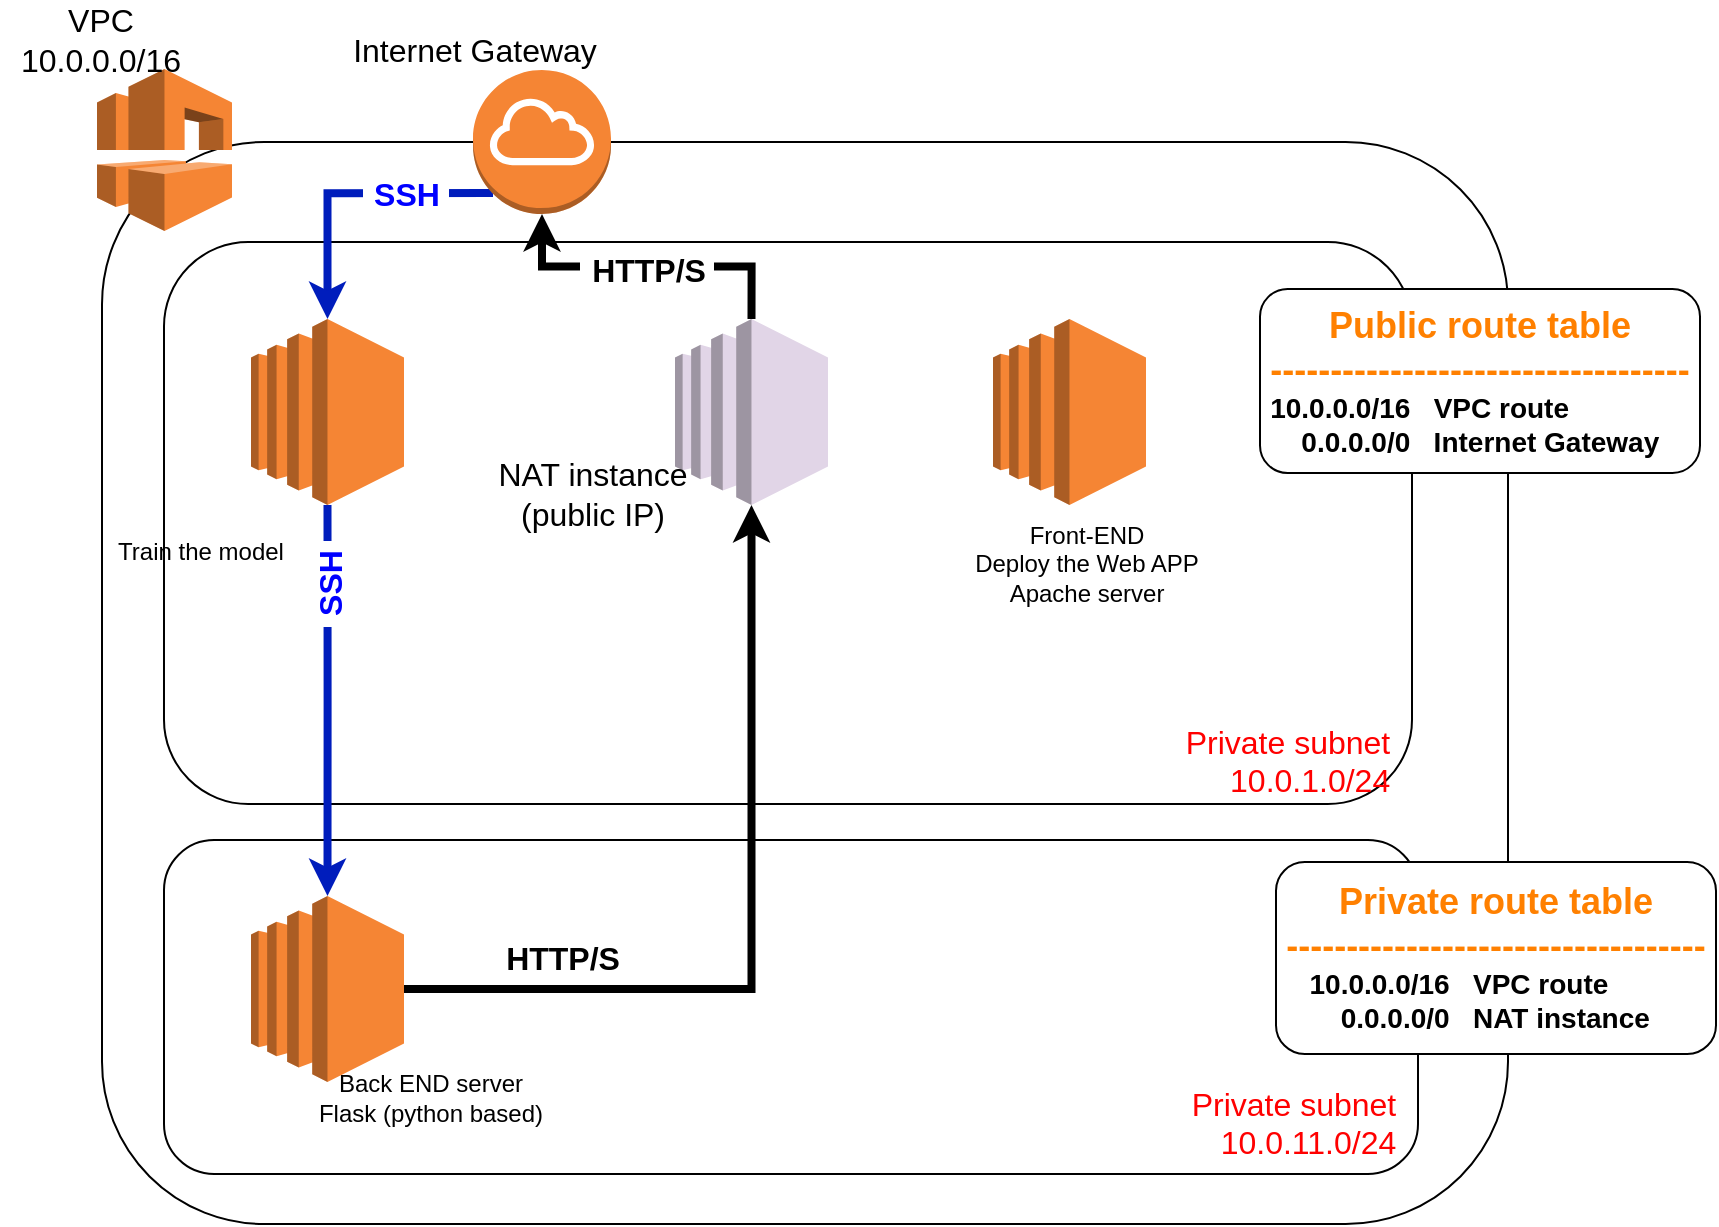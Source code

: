 <mxfile version="12.3.9" type="device" pages="1"><diagram id="bd9LA1yKrdycOWEgIaqt" name="Page-1"><mxGraphModel dx="1440" dy="651" grid="0" gridSize="10" guides="1" tooltips="1" connect="1" arrows="1" fold="1" page="0" pageScale="1" pageWidth="827" pageHeight="1169" math="0" shadow="0"><root><mxCell id="0"/><mxCell id="1" parent="0"/><mxCell id="eHh_Ang0BzK_vVFwq7tM-1" value="" style="rounded=1;whiteSpace=wrap;html=1;" parent="1" vertex="1"><mxGeometry y="110" width="703" height="541" as="geometry"/></mxCell><mxCell id="eHh_Ang0BzK_vVFwq7tM-11" value="&lt;div align=&quot;right&quot;&gt;&lt;br&gt;&lt;/div&gt;&lt;div align=&quot;right&quot;&gt;&lt;br&gt;&lt;/div&gt;&lt;div align=&quot;right&quot;&gt;&lt;br&gt;&lt;/div&gt;&lt;div align=&quot;right&quot;&gt;&lt;br&gt;&lt;/div&gt;&lt;div align=&quot;right&quot;&gt;&lt;br&gt;&lt;/div&gt;&lt;div align=&quot;right&quot;&gt;&lt;br&gt;&lt;/div&gt;&lt;div align=&quot;right&quot;&gt;&lt;br&gt;&lt;/div&gt;&lt;div align=&quot;right&quot;&gt;&lt;br&gt;&lt;/div&gt;&lt;div style=&quot;font-size: 16px&quot; align=&quot;right&quot;&gt;&lt;font color=&quot;#FF0000&quot;&gt;Private subnet&amp;nbsp;&amp;nbsp; &lt;br&gt;&lt;/font&gt;&lt;/div&gt;&lt;div style=&quot;font-size: 16px&quot; align=&quot;right&quot;&gt;&lt;font color=&quot;#FF0000&quot;&gt;10.0.11.0/24 &amp;nbsp;&lt;/font&gt; &lt;br&gt;&lt;/div&gt;" style="rounded=1;whiteSpace=wrap;html=1;fillColor=none;align=right;" parent="1" vertex="1"><mxGeometry x="31" y="459" width="627" height="167" as="geometry"/></mxCell><mxCell id="eHh_Ang0BzK_vVFwq7tM-10" value="&lt;div&gt;&lt;font color=&quot;#FF0000&quot;&gt;&lt;br&gt;&lt;/font&gt;&lt;/div&gt;&lt;div&gt;&lt;font color=&quot;#FF0000&quot;&gt;&lt;br&gt;&lt;/font&gt;&lt;/div&gt;&lt;div&gt;&lt;font color=&quot;#FF0000&quot;&gt;&lt;br&gt;&lt;/font&gt;&lt;/div&gt;&lt;div&gt;&lt;font color=&quot;#FF0000&quot;&gt;&lt;br&gt;&lt;/font&gt;&lt;/div&gt;&lt;div&gt;&lt;font color=&quot;#FF0000&quot;&gt;&lt;br&gt;&lt;/font&gt;&lt;/div&gt;&lt;div&gt;&lt;font color=&quot;#FF0000&quot;&gt;&lt;br&gt;&lt;/font&gt;&lt;/div&gt;&lt;div&gt;&lt;font color=&quot;#FF0000&quot;&gt;&lt;br&gt;&lt;/font&gt;&lt;/div&gt;&lt;div&gt;&lt;font color=&quot;#FF0000&quot;&gt;&lt;br&gt;&lt;/font&gt;&lt;/div&gt;&lt;div&gt;&lt;font color=&quot;#FF0000&quot;&gt;&lt;br&gt;&lt;/font&gt;&lt;/div&gt;&lt;div&gt;&lt;font color=&quot;#FF0000&quot;&gt;&lt;br&gt;&lt;/font&gt;&lt;/div&gt;&lt;div style=&quot;font-size: 16px&quot;&gt;&lt;font color=&quot;#FF0000&quot;&gt;Private subnet&amp;nbsp;&amp;nbsp; &lt;br&gt;&lt;/font&gt;&lt;/div&gt;&lt;div style=&quot;font-size: 16px&quot;&gt;&lt;font color=&quot;#FF0000&quot;&gt;10.0.1.0/24 &amp;nbsp; &lt;/font&gt;&lt;/div&gt;" style="rounded=1;whiteSpace=wrap;html=1;fillColor=none;align=right;verticalAlign=bottom;" parent="1" vertex="1"><mxGeometry x="31" y="160" width="624" height="281" as="geometry"/></mxCell><mxCell id="eHh_Ang0BzK_vVFwq7tM-4" value="" style="outlineConnect=0;dashed=0;verticalLabelPosition=bottom;verticalAlign=top;align=center;html=1;shape=mxgraph.aws3.vpc;fillColor=#F58534;gradientColor=none;" parent="1" vertex="1"><mxGeometry x="-2.5" y="73.5" width="67.5" height="81" as="geometry"/></mxCell><mxCell id="eHh_Ang0BzK_vVFwq7tM-15" style="edgeStyle=orthogonalEdgeStyle;rounded=0;orthogonalLoop=1;jettySize=auto;html=1;exitX=0.145;exitY=0.855;exitDx=0;exitDy=0;exitPerimeter=0;strokeWidth=4;fillColor=#0050ef;strokeColor=#001DBC;" parent="1" source="eHh_Ang0BzK_vVFwq7tM-5" target="eHh_Ang0BzK_vVFwq7tM-6" edge="1"><mxGeometry relative="1" as="geometry"/></mxCell><mxCell id="eHh_Ang0BzK_vVFwq7tM-5" value="" style="outlineConnect=0;dashed=0;verticalLabelPosition=bottom;verticalAlign=top;align=center;html=1;shape=mxgraph.aws3.internet_gateway;fillColor=#F58534;gradientColor=none;" parent="1" vertex="1"><mxGeometry x="185.5" y="74" width="69" height="72" as="geometry"/></mxCell><mxCell id="eHh_Ang0BzK_vVFwq7tM-16" style="edgeStyle=orthogonalEdgeStyle;rounded=0;orthogonalLoop=1;jettySize=auto;html=1;exitX=0.5;exitY=1;exitDx=0;exitDy=0;exitPerimeter=0;strokeWidth=4;fillColor=#0050ef;strokeColor=#001DBC;" parent="1" source="eHh_Ang0BzK_vVFwq7tM-6" target="eHh_Ang0BzK_vVFwq7tM-8" edge="1"><mxGeometry relative="1" as="geometry"/></mxCell><mxCell id="eHh_Ang0BzK_vVFwq7tM-6" value="" style="outlineConnect=0;dashed=0;verticalLabelPosition=bottom;verticalAlign=top;align=center;html=1;shape=mxgraph.aws3.ec2;fillColor=#F58534;gradientColor=none;" parent="1" vertex="1"><mxGeometry x="74.5" y="198.5" width="76.5" height="93" as="geometry"/></mxCell><mxCell id="eHh_Ang0BzK_vVFwq7tM-17" style="edgeStyle=orthogonalEdgeStyle;rounded=0;orthogonalLoop=1;jettySize=auto;html=1;exitX=1;exitY=0.5;exitDx=0;exitDy=0;exitPerimeter=0;strokeWidth=4;" parent="1" source="eHh_Ang0BzK_vVFwq7tM-8" target="eHh_Ang0BzK_vVFwq7tM-9" edge="1"><mxGeometry relative="1" as="geometry"/></mxCell><mxCell id="eHh_Ang0BzK_vVFwq7tM-8" value="" style="outlineConnect=0;dashed=0;verticalLabelPosition=bottom;verticalAlign=top;align=center;html=1;shape=mxgraph.aws3.ec2;fillColor=#F58534;gradientColor=none;" parent="1" vertex="1"><mxGeometry x="74.5" y="487" width="76.5" height="93" as="geometry"/></mxCell><mxCell id="eHh_Ang0BzK_vVFwq7tM-18" style="edgeStyle=orthogonalEdgeStyle;rounded=0;orthogonalLoop=1;jettySize=auto;html=1;exitX=0.5;exitY=0;exitDx=0;exitDy=0;exitPerimeter=0;entryX=0.5;entryY=1;entryDx=0;entryDy=0;entryPerimeter=0;strokeWidth=4;" parent="1" source="eHh_Ang0BzK_vVFwq7tM-9" target="eHh_Ang0BzK_vVFwq7tM-5" edge="1"><mxGeometry relative="1" as="geometry"/></mxCell><mxCell id="eHh_Ang0BzK_vVFwq7tM-9" value="" style="outlineConnect=0;dashed=0;verticalLabelPosition=bottom;verticalAlign=top;align=center;html=1;shape=mxgraph.aws3.ec2;fillColor=#e1d5e7;strokeColor=#9673a6;" parent="1" vertex="1"><mxGeometry x="286.5" y="198.5" width="76.5" height="93" as="geometry"/></mxCell><mxCell id="eHh_Ang0BzK_vVFwq7tM-19" value="&lt;div align=&quot;center&quot;&gt;&lt;font style=&quot;font-size: 18px&quot; color=&quot;#FF8000&quot;&gt;Public route table&lt;/font&gt;&lt;/div&gt;&lt;div style=&quot;font-size: 14px&quot; align=&quot;left&quot;&gt;&lt;font style=&quot;font-size: 18px&quot; color=&quot;#FF8000&quot;&gt;-----------------------------------&lt;/font&gt;&lt;/div&gt;&lt;div style=&quot;font-size: 14px&quot; align=&quot;left&quot;&gt;&lt;font style=&quot;font-size: 14px&quot;&gt;10.0.0.0/16&amp;nbsp;&amp;nbsp; VPC route&lt;br&gt;&lt;/font&gt;&lt;/div&gt;&lt;div style=&quot;font-size: 14px&quot; align=&quot;left&quot;&gt;&lt;font style=&quot;font-size: 14px&quot;&gt;&amp;nbsp;&amp;nbsp;&amp;nbsp; 0.0.0.0/0 &amp;nbsp; Internet Gateway&lt;/font&gt;&lt;br&gt;&lt;/div&gt;" style="rounded=1;whiteSpace=wrap;html=1;fillColor=#ffffff;fontStyle=1;align=center;" parent="1" vertex="1"><mxGeometry x="579" y="183.5" width="220" height="92" as="geometry"/></mxCell><mxCell id="eHh_Ang0BzK_vVFwq7tM-21" value="&lt;div&gt;&lt;font style=&quot;font-size: 18px&quot; color=&quot;#FF8000&quot;&gt;Private route table&lt;/font&gt;&lt;/div&gt;&lt;div align=&quot;left&quot;&gt;&lt;font style=&quot;font-size: 18px&quot; color=&quot;#FF8000&quot;&gt;-----------------------------------&lt;/font&gt;&lt;br&gt;&lt;div style=&quot;font-size: 14px&quot; align=&quot;left&quot;&gt;&lt;font style=&quot;font-size: 14px&quot;&gt;&amp;nbsp;&amp;nbsp; 10.0.0.0/16&amp;nbsp;&amp;nbsp; VPC route&lt;br&gt;&lt;/font&gt;&lt;/div&gt;&lt;font style=&quot;font-size: 14px&quot;&gt;&amp;nbsp;&amp;nbsp; &amp;nbsp; &amp;nbsp; 0.0.0.0/0 &amp;nbsp; NAT instance&lt;/font&gt;&amp;nbsp; &lt;br&gt;&lt;/div&gt;" style="rounded=1;whiteSpace=wrap;html=1;fillColor=#ffffff;fontStyle=1" parent="1" vertex="1"><mxGeometry x="587" y="470" width="220" height="96" as="geometry"/></mxCell><mxCell id="eHh_Ang0BzK_vVFwq7tM-23" value="Train the model" style="text;html=1;align=center;verticalAlign=middle;resizable=0;points=[];;autosize=1;fillColor=none;" parent="1" vertex="1"><mxGeometry x="1" y="305.5" width="96" height="18" as="geometry"/></mxCell><mxCell id="eHh_Ang0BzK_vVFwq7tM-24" value="&lt;div&gt;Back END server&lt;/div&gt;&lt;div&gt;Flask (python based)&lt;br&gt;&lt;/div&gt;" style="text;html=1;align=center;verticalAlign=middle;resizable=0;points=[];;autosize=1;" parent="1" vertex="1"><mxGeometry x="101.5" y="572" width="125" height="32" as="geometry"/></mxCell><mxCell id="eHh_Ang0BzK_vVFwq7tM-25" value="&lt;div&gt;&lt;font style=&quot;font-size: 16px&quot;&gt;NAT instance&lt;/font&gt;&lt;font style=&quot;font-size: 16px&quot;&gt;&lt;br&gt;&lt;/font&gt;&lt;/div&gt;&lt;div&gt;&lt;font style=&quot;font-size: 16px&quot;&gt;(public IP)&lt;/font&gt;&lt;/div&gt;" style="text;html=1;align=center;verticalAlign=middle;resizable=0;points=[];;autosize=1;fillColor=none;" parent="1" vertex="1"><mxGeometry x="190" y="265.5" width="110" height="40" as="geometry"/></mxCell><mxCell id="eHh_Ang0BzK_vVFwq7tM-26" value="&lt;font style=&quot;font-size: 16px&quot;&gt;Internet Gateway&lt;/font&gt;" style="text;html=1;align=center;verticalAlign=middle;resizable=0;points=[];;autosize=1;" parent="1" vertex="1"><mxGeometry x="115.5" y="54" width="140" height="20" as="geometry"/></mxCell><mxCell id="eHh_Ang0BzK_vVFwq7tM-27" value="&lt;div&gt;&lt;font style=&quot;font-size: 16px&quot;&gt;VPC&lt;/font&gt;&lt;/div&gt;&lt;div&gt;&lt;font style=&quot;font-size: 16px&quot;&gt;10.0.0.0/16&lt;br&gt;&lt;/font&gt;&lt;/div&gt;" style="text;html=1;align=center;verticalAlign=middle;resizable=0;points=[];;autosize=1;" parent="1" vertex="1"><mxGeometry x="-51" y="39" width="100" height="40" as="geometry"/></mxCell><mxCell id="wgaYsFGBJXRUI1MmHxGt-1" value="&lt;font color=&quot;#0000FF&quot;&gt;&lt;b&gt;&lt;font style=&quot;font-size: 16px&quot;&gt;SSH&lt;/font&gt;&lt;/b&gt;&lt;/font&gt;" style="text;html=1;align=center;verticalAlign=middle;resizable=0;points=[];;autosize=1;fillColor=#ffffff;" parent="1" vertex="1"><mxGeometry x="130.5" y="126" width="43" height="20" as="geometry"/></mxCell><mxCell id="wgaYsFGBJXRUI1MmHxGt-2" value="&lt;font color=&quot;#0000FF&quot;&gt;&lt;b&gt;&lt;font style=&quot;font-size: 16px&quot;&gt;SSH&lt;/font&gt;&lt;/b&gt;&lt;/font&gt;" style="text;html=1;align=center;verticalAlign=middle;resizable=0;points=[];;autosize=1;fillColor=#ffffff;rotation=-90;" parent="1" vertex="1"><mxGeometry x="92.5" y="321" width="43" height="20" as="geometry"/></mxCell><mxCell id="wgaYsFGBJXRUI1MmHxGt-3" value="&lt;b&gt;&lt;font style=&quot;font-size: 16px&quot;&gt;HTTP/S&lt;/font&gt;&lt;/b&gt;" style="text;html=1;align=center;verticalAlign=middle;resizable=0;points=[];;autosize=1;fillColor=#ffffff;" parent="1" vertex="1"><mxGeometry x="196.5" y="508" width="67" height="20" as="geometry"/></mxCell><mxCell id="wgaYsFGBJXRUI1MmHxGt-4" value="&lt;b&gt;&lt;font style=&quot;font-size: 16px&quot;&gt;HTTP/S&lt;/font&gt;&lt;/b&gt;" style="text;html=1;align=center;verticalAlign=middle;resizable=0;points=[];;autosize=1;fillColor=#ffffff;" parent="1" vertex="1"><mxGeometry x="239" y="163.5" width="67" height="20" as="geometry"/></mxCell><mxCell id="uWyzKOuDBFZFulVwLUFa-2" value="" style="outlineConnect=0;dashed=0;verticalLabelPosition=bottom;verticalAlign=top;align=center;html=1;shape=mxgraph.aws3.ec2;fillColor=#F58534;gradientColor=none;" vertex="1" parent="1"><mxGeometry x="445.5" y="198.5" width="76.5" height="93" as="geometry"/></mxCell><mxCell id="uWyzKOuDBFZFulVwLUFa-4" value="&lt;div&gt;Front-END &lt;br&gt;&lt;/div&gt;&lt;div&gt;Deploy the Web APP&lt;/div&gt;&lt;div&gt;Apache server&lt;br&gt;&lt;/div&gt;" style="text;html=1;align=center;verticalAlign=middle;resizable=0;points=[];;autosize=1;fillColor=none;" vertex="1" parent="1"><mxGeometry x="430.5" y="298" width="122" height="46" as="geometry"/></mxCell></root></mxGraphModel></diagram></mxfile>
